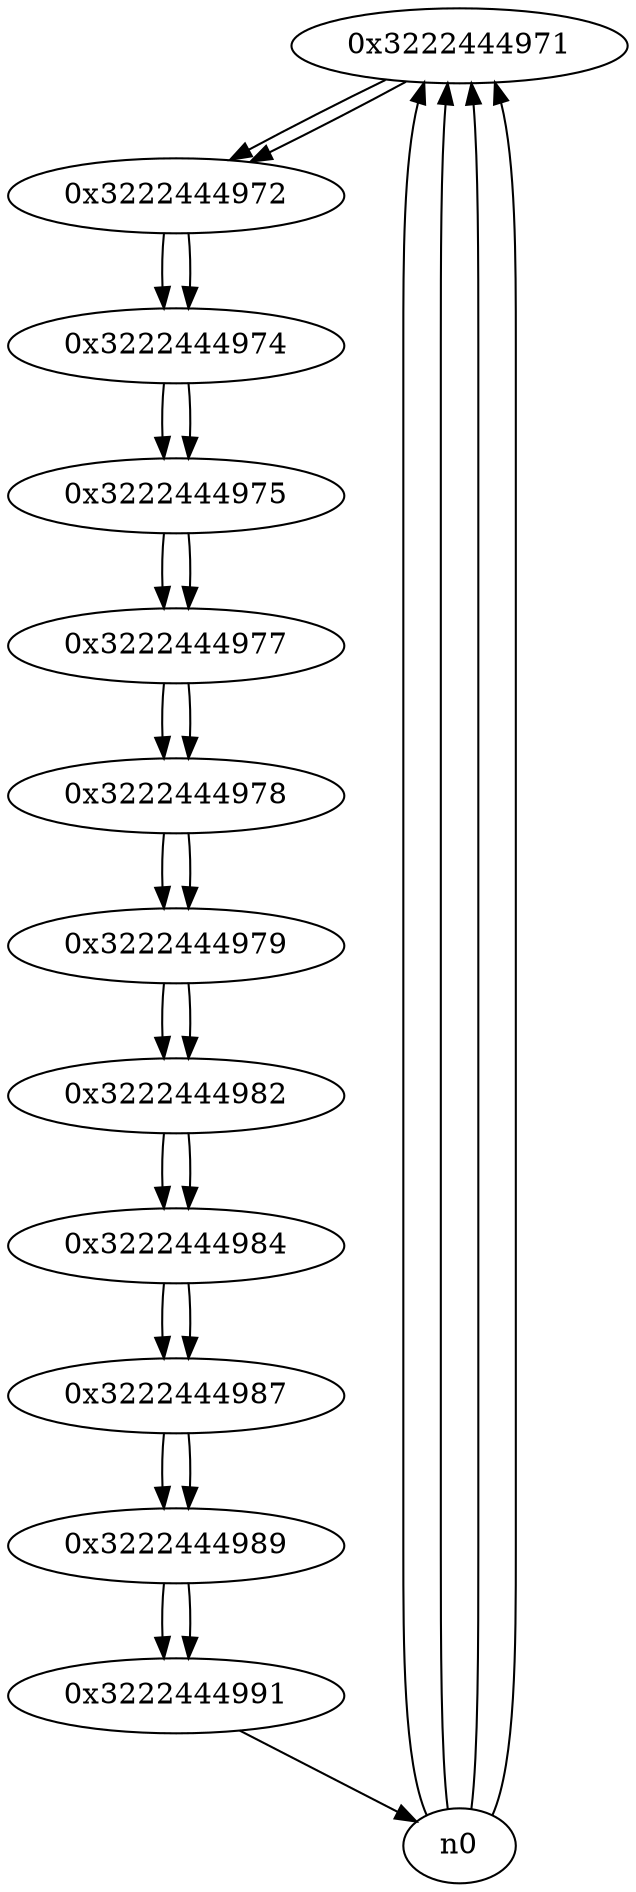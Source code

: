 digraph G{
/* nodes */
  n1 [label="0x3222444971"]
  n2 [label="0x3222444972"]
  n3 [label="0x3222444974"]
  n4 [label="0x3222444975"]
  n5 [label="0x3222444977"]
  n6 [label="0x3222444978"]
  n7 [label="0x3222444979"]
  n8 [label="0x3222444982"]
  n9 [label="0x3222444984"]
  n10 [label="0x3222444987"]
  n11 [label="0x3222444989"]
  n12 [label="0x3222444991"]
/* edges */
n1 -> n2;
n0 -> n1;
n0 -> n1;
n0 -> n1;
n0 -> n1;
n2 -> n3;
n1 -> n2;
n3 -> n4;
n2 -> n3;
n4 -> n5;
n3 -> n4;
n5 -> n6;
n4 -> n5;
n6 -> n7;
n5 -> n6;
n7 -> n8;
n6 -> n7;
n8 -> n9;
n7 -> n8;
n9 -> n10;
n8 -> n9;
n10 -> n11;
n9 -> n10;
n11 -> n12;
n10 -> n11;
n12 -> n0;
n11 -> n12;
}
